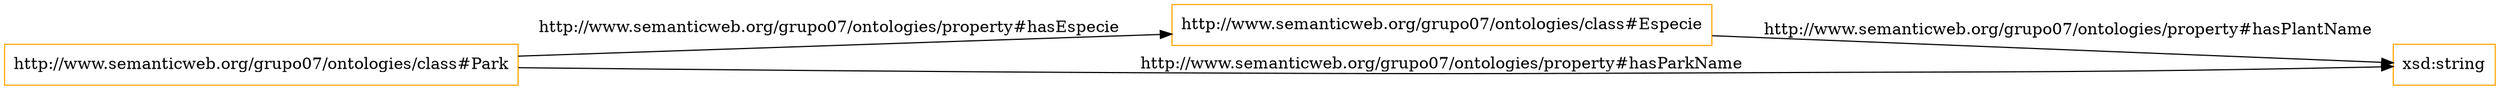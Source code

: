 digraph ar2dtool_diagram { 
rankdir=LR;
size="1501"
node [shape = rectangle, color="orange"]; "http://www.semanticweb.org/grupo07/ontologies/class#Park" "http://www.semanticweb.org/grupo07/ontologies/class#Especie" ; /*classes style*/
	"http://www.semanticweb.org/grupo07/ontologies/class#Park" -> "xsd:string" [ label = "http://www.semanticweb.org/grupo07/ontologies/property#hasParkName" ];
	"http://www.semanticweb.org/grupo07/ontologies/class#Park" -> "http://www.semanticweb.org/grupo07/ontologies/class#Especie" [ label = "http://www.semanticweb.org/grupo07/ontologies/property#hasEspecie" ];
	"http://www.semanticweb.org/grupo07/ontologies/class#Especie" -> "xsd:string" [ label = "http://www.semanticweb.org/grupo07/ontologies/property#hasPlantName" ];

}
